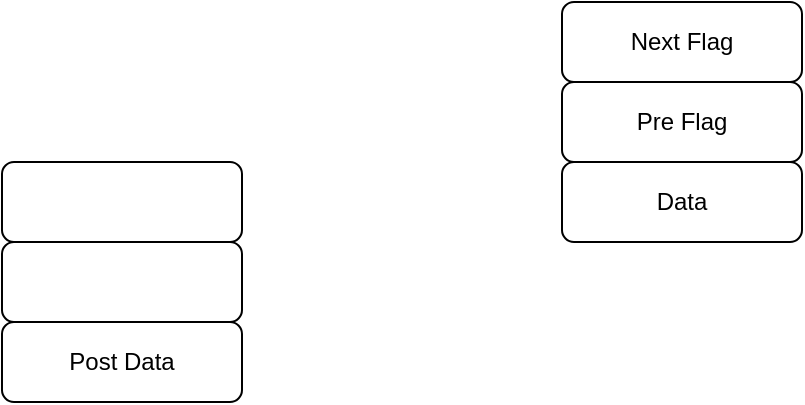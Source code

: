 <mxfile version="22.1.21" type="github">
  <diagram name="Page-1" id="7vLAJLqeQNq50prNLU1B">
    <mxGraphModel dx="2074" dy="1146" grid="1" gridSize="10" guides="1" tooltips="1" connect="1" arrows="1" fold="1" page="1" pageScale="1" pageWidth="850" pageHeight="1100" math="0" shadow="0">
      <root>
        <mxCell id="0" />
        <mxCell id="1" parent="0" />
        <mxCell id="rnSOfOd7l36m3ljMaWsf-1" value="Data" style="rounded=1;whiteSpace=wrap;html=1;" vertex="1" parent="1">
          <mxGeometry x="320" y="400" width="120" height="40" as="geometry" />
        </mxCell>
        <mxCell id="rnSOfOd7l36m3ljMaWsf-2" value="Pre Flag" style="rounded=1;whiteSpace=wrap;html=1;" vertex="1" parent="1">
          <mxGeometry x="320" y="360" width="120" height="40" as="geometry" />
        </mxCell>
        <mxCell id="rnSOfOd7l36m3ljMaWsf-3" value="Next Flag" style="rounded=1;whiteSpace=wrap;html=1;" vertex="1" parent="1">
          <mxGeometry x="320" y="320" width="120" height="40" as="geometry" />
        </mxCell>
        <mxCell id="rnSOfOd7l36m3ljMaWsf-4" value="Post Data" style="rounded=1;whiteSpace=wrap;html=1;" vertex="1" parent="1">
          <mxGeometry x="40" y="480" width="120" height="40" as="geometry" />
        </mxCell>
        <mxCell id="rnSOfOd7l36m3ljMaWsf-5" value="" style="rounded=1;whiteSpace=wrap;html=1;" vertex="1" parent="1">
          <mxGeometry x="40" y="440" width="120" height="40" as="geometry" />
        </mxCell>
        <mxCell id="rnSOfOd7l36m3ljMaWsf-6" value="" style="rounded=1;whiteSpace=wrap;html=1;" vertex="1" parent="1">
          <mxGeometry x="40" y="400" width="120" height="40" as="geometry" />
        </mxCell>
      </root>
    </mxGraphModel>
  </diagram>
</mxfile>
